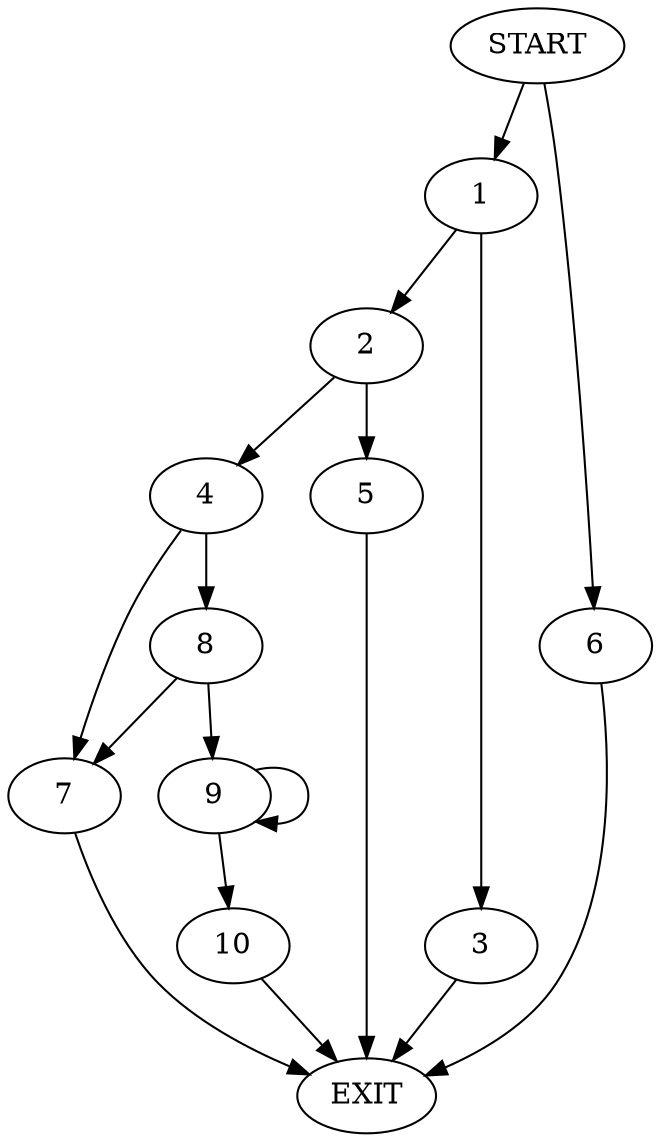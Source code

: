 digraph {
0 [label="START"]
11 [label="EXIT"]
0 -> 1
1 -> 2
1 -> 3
3 -> 11
2 -> 4
2 -> 5
0 -> 6
6 -> 11
4 -> 7
4 -> 8
5 -> 11
7 -> 11
8 -> 7
8 -> 9
9 -> 10
9 -> 9
10 -> 11
}
